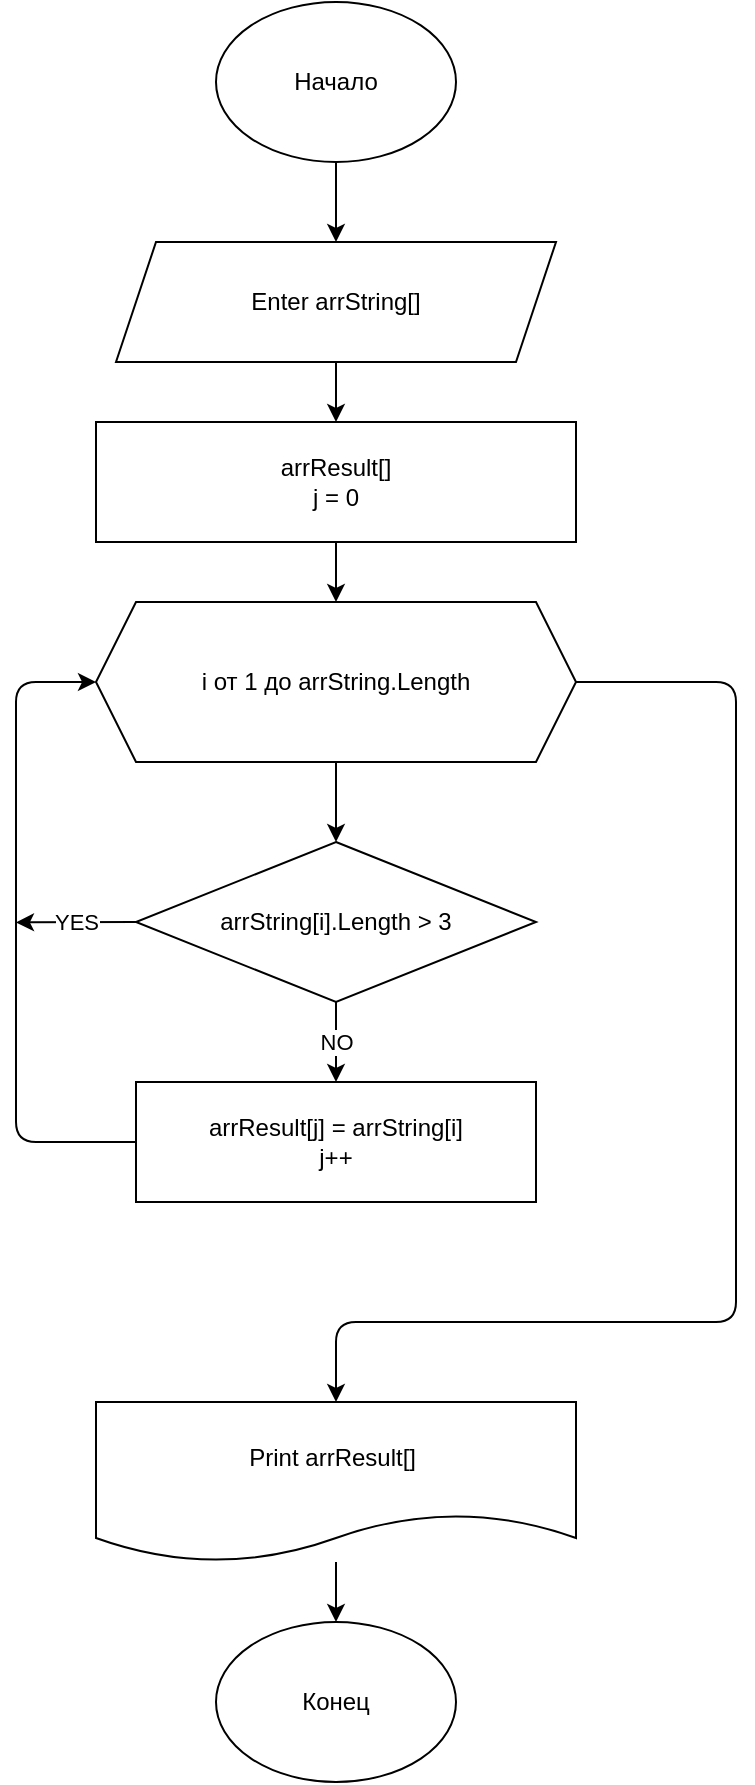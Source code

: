 <mxfile>
    <diagram id="RsGZDc4wtbBB79Y_2J3L" name="Страница 1">
        <mxGraphModel dx="779" dy="546" grid="1" gridSize="10" guides="1" tooltips="1" connect="1" arrows="1" fold="1" page="1" pageScale="1" pageWidth="827" pageHeight="1169" math="0" shadow="0">
            <root>
                <mxCell id="0"/>
                <mxCell id="1" parent="0"/>
                <mxCell id="4" style="edgeStyle=none;html=1;exitX=0.5;exitY=1;exitDx=0;exitDy=0;entryX=0.5;entryY=0;entryDx=0;entryDy=0;" edge="1" parent="1" source="2" target="3">
                    <mxGeometry relative="1" as="geometry"/>
                </mxCell>
                <mxCell id="2" value="Начало" style="ellipse;whiteSpace=wrap;html=1;" vertex="1" parent="1">
                    <mxGeometry x="220" y="20" width="120" height="80" as="geometry"/>
                </mxCell>
                <mxCell id="6" style="edgeStyle=none;html=1;exitX=0.5;exitY=1;exitDx=0;exitDy=0;entryX=0.5;entryY=0;entryDx=0;entryDy=0;" edge="1" parent="1" source="3" target="5">
                    <mxGeometry relative="1" as="geometry"/>
                </mxCell>
                <mxCell id="3" value="Enter arrString[]" style="shape=parallelogram;perimeter=parallelogramPerimeter;whiteSpace=wrap;html=1;fixedSize=1;" vertex="1" parent="1">
                    <mxGeometry x="170" y="140" width="220" height="60" as="geometry"/>
                </mxCell>
                <mxCell id="8" style="edgeStyle=none;html=1;exitX=0.5;exitY=1;exitDx=0;exitDy=0;entryX=0.5;entryY=0;entryDx=0;entryDy=0;" edge="1" parent="1" source="5" target="7">
                    <mxGeometry relative="1" as="geometry"/>
                </mxCell>
                <mxCell id="5" value="arrResult[]&lt;br&gt;j = 0" style="rounded=0;whiteSpace=wrap;html=1;" vertex="1" parent="1">
                    <mxGeometry x="160" y="230" width="240" height="60" as="geometry"/>
                </mxCell>
                <mxCell id="12" style="edgeStyle=none;html=1;exitX=0.5;exitY=1;exitDx=0;exitDy=0;entryX=0.5;entryY=0;entryDx=0;entryDy=0;" edge="1" parent="1" source="7" target="9">
                    <mxGeometry relative="1" as="geometry"/>
                </mxCell>
                <mxCell id="15" style="edgeStyle=none;html=1;" edge="1" parent="1" source="7">
                    <mxGeometry relative="1" as="geometry">
                        <mxPoint x="280" y="720" as="targetPoint"/>
                        <Array as="points">
                            <mxPoint x="480" y="360"/>
                            <mxPoint x="480" y="680"/>
                            <mxPoint x="280" y="680"/>
                        </Array>
                    </mxGeometry>
                </mxCell>
                <mxCell id="7" value="i от 1 до arrString.Length" style="shape=hexagon;perimeter=hexagonPerimeter2;whiteSpace=wrap;html=1;fixedSize=1;" vertex="1" parent="1">
                    <mxGeometry x="160" y="320" width="240" height="80" as="geometry"/>
                </mxCell>
                <mxCell id="11" value="NO" style="edgeStyle=none;html=1;exitX=0.5;exitY=1;exitDx=0;exitDy=0;entryX=0.5;entryY=0;entryDx=0;entryDy=0;" edge="1" parent="1" source="9" target="10">
                    <mxGeometry relative="1" as="geometry"/>
                </mxCell>
                <mxCell id="14" value="YES" style="edgeStyle=none;html=1;exitX=0;exitY=0.5;exitDx=0;exitDy=0;" edge="1" parent="1" source="9">
                    <mxGeometry relative="1" as="geometry">
                        <mxPoint x="120" y="480.207" as="targetPoint"/>
                    </mxGeometry>
                </mxCell>
                <mxCell id="9" value="arrString[i].Length &amp;gt; 3" style="rhombus;whiteSpace=wrap;html=1;" vertex="1" parent="1">
                    <mxGeometry x="180" y="440" width="200" height="80" as="geometry"/>
                </mxCell>
                <mxCell id="13" style="edgeStyle=none;html=1;exitX=0;exitY=0.5;exitDx=0;exitDy=0;entryX=0;entryY=0.5;entryDx=0;entryDy=0;" edge="1" parent="1" source="10" target="7">
                    <mxGeometry relative="1" as="geometry">
                        <mxPoint x="110" y="590" as="targetPoint"/>
                        <Array as="points">
                            <mxPoint x="120" y="590"/>
                            <mxPoint x="120" y="480"/>
                            <mxPoint x="120" y="360"/>
                        </Array>
                    </mxGeometry>
                </mxCell>
                <mxCell id="10" value="arrResult[j] = arrString[i]&lt;br&gt;j++" style="rounded=0;whiteSpace=wrap;html=1;" vertex="1" parent="1">
                    <mxGeometry x="180" y="560" width="200" height="60" as="geometry"/>
                </mxCell>
                <mxCell id="18" style="edgeStyle=none;html=1;entryX=0.5;entryY=0;entryDx=0;entryDy=0;" edge="1" parent="1" source="16" target="17">
                    <mxGeometry relative="1" as="geometry"/>
                </mxCell>
                <mxCell id="16" value="Print arrResult[]&amp;nbsp;" style="shape=document;whiteSpace=wrap;html=1;boundedLbl=1;" vertex="1" parent="1">
                    <mxGeometry x="160" y="720" width="240" height="80" as="geometry"/>
                </mxCell>
                <mxCell id="17" value="Конец" style="ellipse;whiteSpace=wrap;html=1;" vertex="1" parent="1">
                    <mxGeometry x="220" y="830" width="120" height="80" as="geometry"/>
                </mxCell>
            </root>
        </mxGraphModel>
    </diagram>
</mxfile>